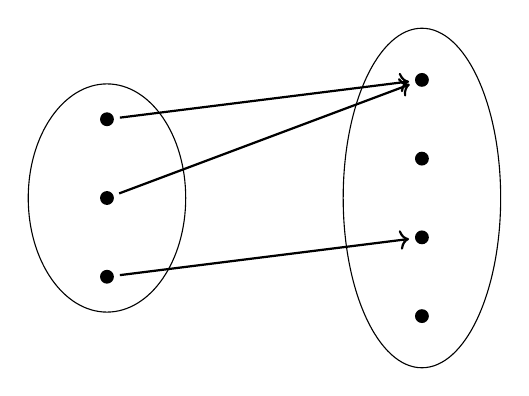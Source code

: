 \begin{tikzpicture}[blob/.style={fill=black, circle, minimum width=5pt, inner sep=1pt},every fit/.style={ellipse,draw,inner sep=-2pt}]
		\node[blob] (a1) at (0,3.5) {}; %
		\node[blob] (a2) at (0,2.5) {};    %
		\node[blob] (a3) at (0,1.5) {};%
%		\node[blob] (a4) at (0,1) {};%
		\node[blob] (b1) at (4,4) {};%
		\node[blob] (b2) at (4,3) {};%
		\node[blob] (b3) at (4,2) {};%
		\node[blob] (b4) at (4,1) {};
		\node[draw,fit= (a1) (a2) (a3),minimum width=2cm] {} ;%
		\node[draw,fit= (b1) (b2) (b3) (b4),minimum width=2cm] {} ;
  		\draw[->,thick,shorten <=2pt,shorten >=2pt] (a1) -- (b1);
  		\draw[->,thick,shorten <=2pt,shorten >=2] (a2) -- (b1);
  		\draw[->,thick,shorten <=2pt,shorten >=2] (a3) -- (b3);
%  		\draw[->,thick,shorten <=2pt,shorten >=2] (a4) -- (b3);
  		\end{tikzpicture}